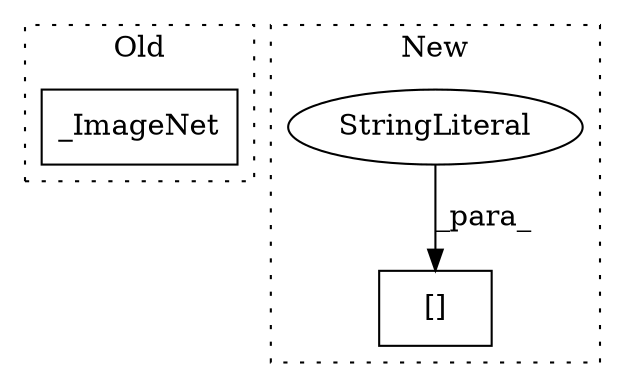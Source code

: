 digraph G {
subgraph cluster0 {
1 [label="_ImageNet" a="32" s="499,510" l="10,1" shape="box"];
label = "Old";
style="dotted";
}
subgraph cluster1 {
2 [label="[]" a="2" s="1486,1501" l="5,1" shape="box"];
3 [label="StringLiteral" a="45" s="1491" l="10" shape="ellipse"];
label = "New";
style="dotted";
}
3 -> 2 [label="_para_"];
}